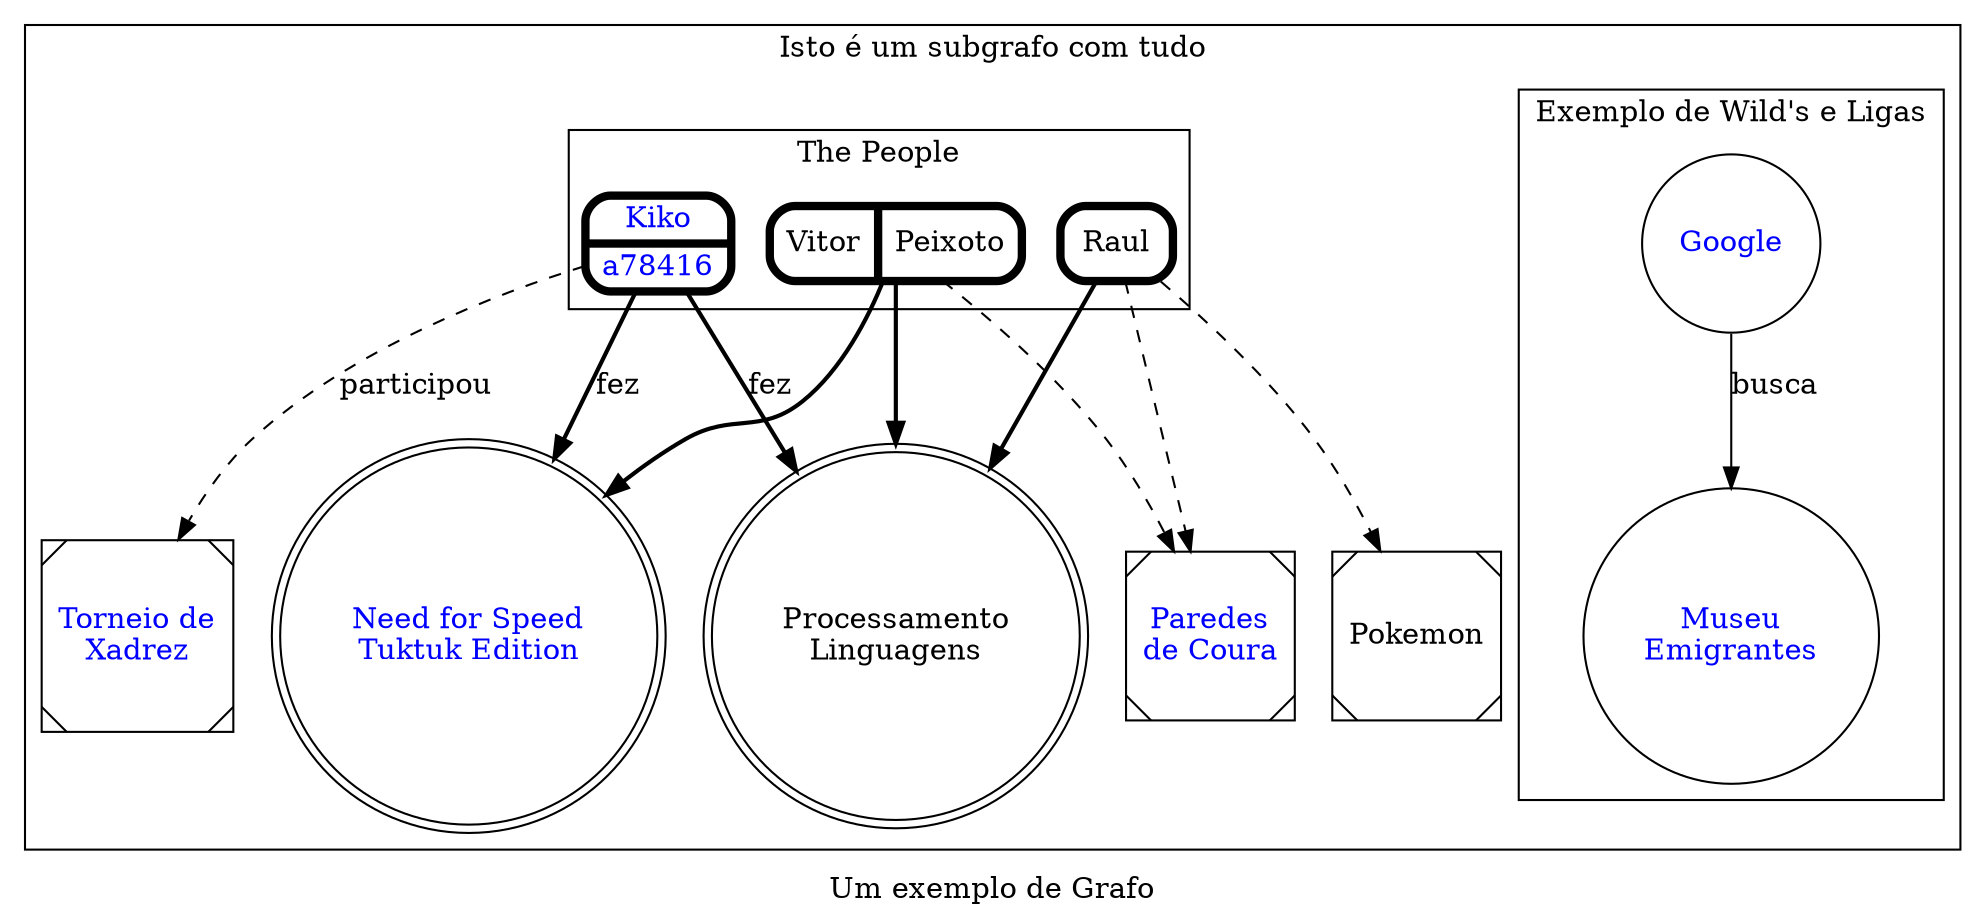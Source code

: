 digraph{
	subgraph cluster_AllTheThings{
	subgraph cluster_WildThings{
	label="Exemplo de Wild's e Ligas"
	W_Google [shape=circle label="Google" tooltip="Google" href="http://www.google.com" fontcolor="blue"]
	W_Museu [shape=circle label="Museu\nEmigrantes" tooltip="Museu\nEmigrantes" href="http://www.museu-emigrantes.org" fontcolor="blue"]
	}
	subgraph cluster_ThePeople{
	label="The People"
	P_Kiko [shape=Mrecord penwidth=4 label="{Kiko|a78416}" tooltip="{Kiko|a78416}" href="https://i.imgur.com/ICrq1Ke.png" fontcolor="blue"]
	P_Vitor [shape=Mrecord penwidth=4 label="Vitor|Peixoto" tooltip="Vitor|Peixoto"]
	P_Raul [shape=Mrecord penwidth=4 label="Raul" tooltip="Raul"]
	}
	O_nfstuk [shape=doublecircle label="Need for Speed\nTuktuk Edition" tooltip="Need for Speed\nTuktuk Edition" href="https://i.imgur.com/1KaG8KO.jpg" fontcolor="blue"]
	O_PL [shape=doublecircle label="Processamento\nLinguagens" tooltip="Processamento\nLinguagens"]
	E_Xadrez [shape=Msquare label="Torneio de\nXadrez" tooltip="Torneio de\nXadrez" href="https://lichess.org/" fontcolor="blue"]
	E_paredes [shape=Msquare label="Paredes\nde Coura" tooltip="Paredes\nde Coura" href="https://www.paredesdecoura.com/" fontcolor="blue"]
	E_pokemon [shape=Msquare label="Pokemon" tooltip="Pokemon" tooltip="Gotta catch them all"]
	W_Google -> W_Museu [ label="busca"]
	P_Kiko -> O_PL [style=bold label="fez"]
	P_Kiko -> O_nfstuk [style=bold label="fez"]
	P_Kiko -> E_Xadrez [style=dashed label="participou"]
	P_Vitor -> O_nfstuk [style=bold]
	P_Vitor -> O_PL [style=bold]
	P_Vitor -> E_paredes [style=dashed]
	P_Raul -> O_PL [style=bold]
	P_Raul -> E_pokemon [style=dashed]
	P_Raul -> E_paredes [style=dashed]
	label="Isto é um subgrafo com tudo"
	}
	label="Um exemplo de Grafo"
}